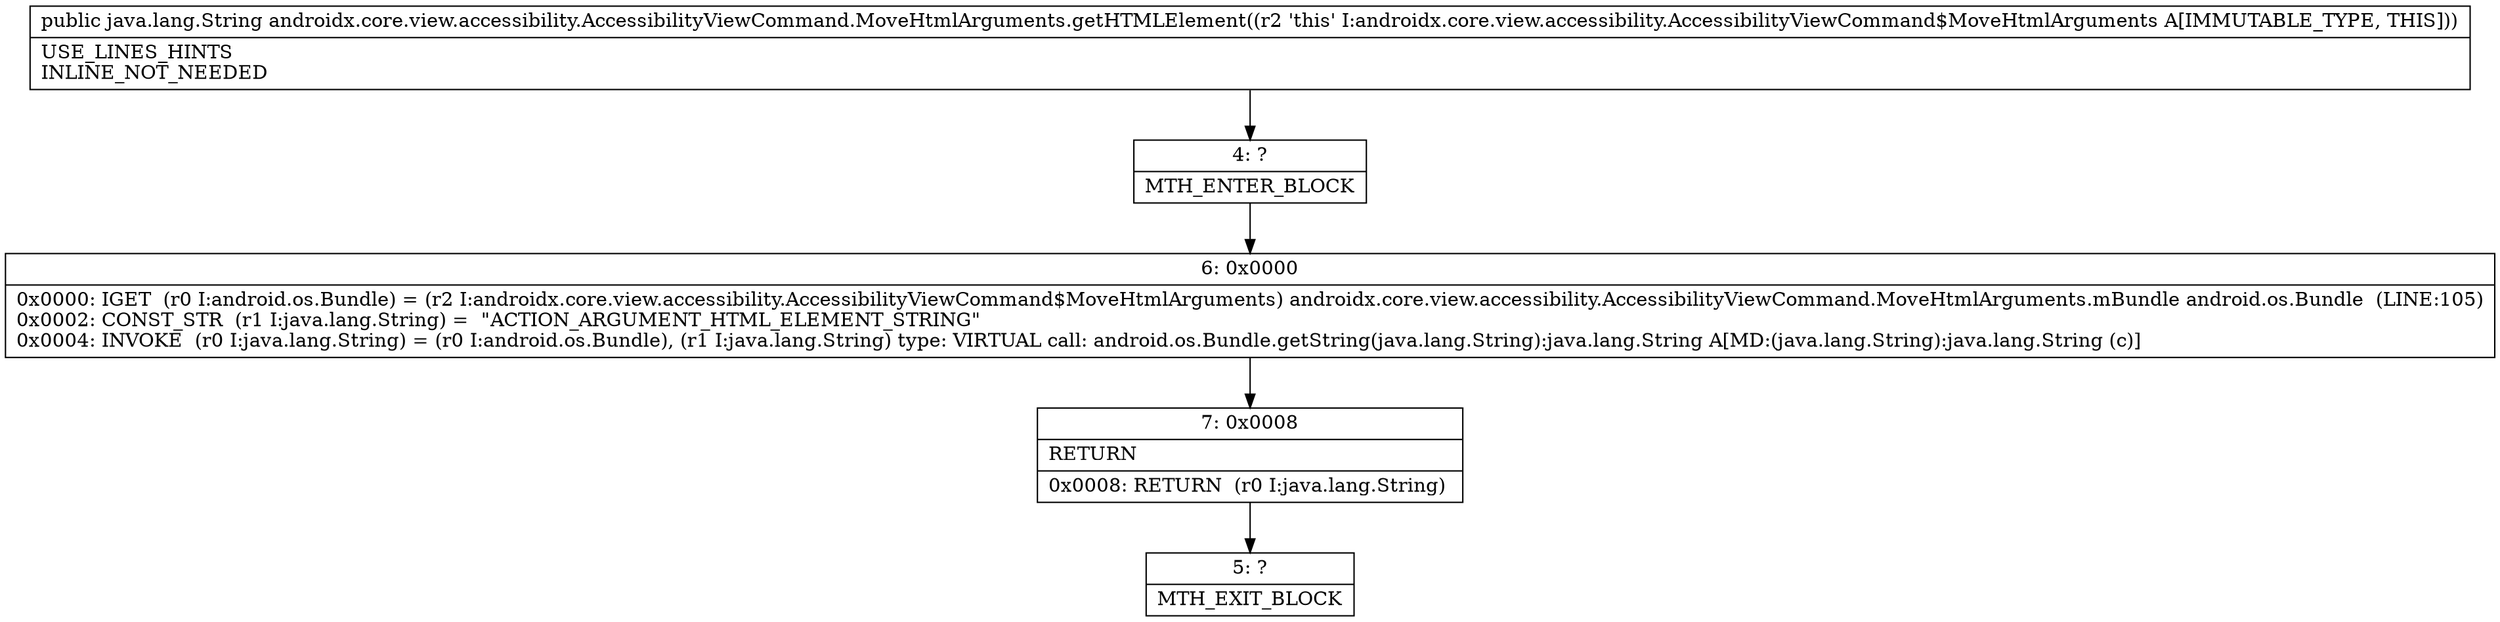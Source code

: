 digraph "CFG forandroidx.core.view.accessibility.AccessibilityViewCommand.MoveHtmlArguments.getHTMLElement()Ljava\/lang\/String;" {
Node_4 [shape=record,label="{4\:\ ?|MTH_ENTER_BLOCK\l}"];
Node_6 [shape=record,label="{6\:\ 0x0000|0x0000: IGET  (r0 I:android.os.Bundle) = (r2 I:androidx.core.view.accessibility.AccessibilityViewCommand$MoveHtmlArguments) androidx.core.view.accessibility.AccessibilityViewCommand.MoveHtmlArguments.mBundle android.os.Bundle  (LINE:105)\l0x0002: CONST_STR  (r1 I:java.lang.String) =  \"ACTION_ARGUMENT_HTML_ELEMENT_STRING\" \l0x0004: INVOKE  (r0 I:java.lang.String) = (r0 I:android.os.Bundle), (r1 I:java.lang.String) type: VIRTUAL call: android.os.Bundle.getString(java.lang.String):java.lang.String A[MD:(java.lang.String):java.lang.String (c)]\l}"];
Node_7 [shape=record,label="{7\:\ 0x0008|RETURN\l|0x0008: RETURN  (r0 I:java.lang.String) \l}"];
Node_5 [shape=record,label="{5\:\ ?|MTH_EXIT_BLOCK\l}"];
MethodNode[shape=record,label="{public java.lang.String androidx.core.view.accessibility.AccessibilityViewCommand.MoveHtmlArguments.getHTMLElement((r2 'this' I:androidx.core.view.accessibility.AccessibilityViewCommand$MoveHtmlArguments A[IMMUTABLE_TYPE, THIS]))  | USE_LINES_HINTS\lINLINE_NOT_NEEDED\l}"];
MethodNode -> Node_4;Node_4 -> Node_6;
Node_6 -> Node_7;
Node_7 -> Node_5;
}

